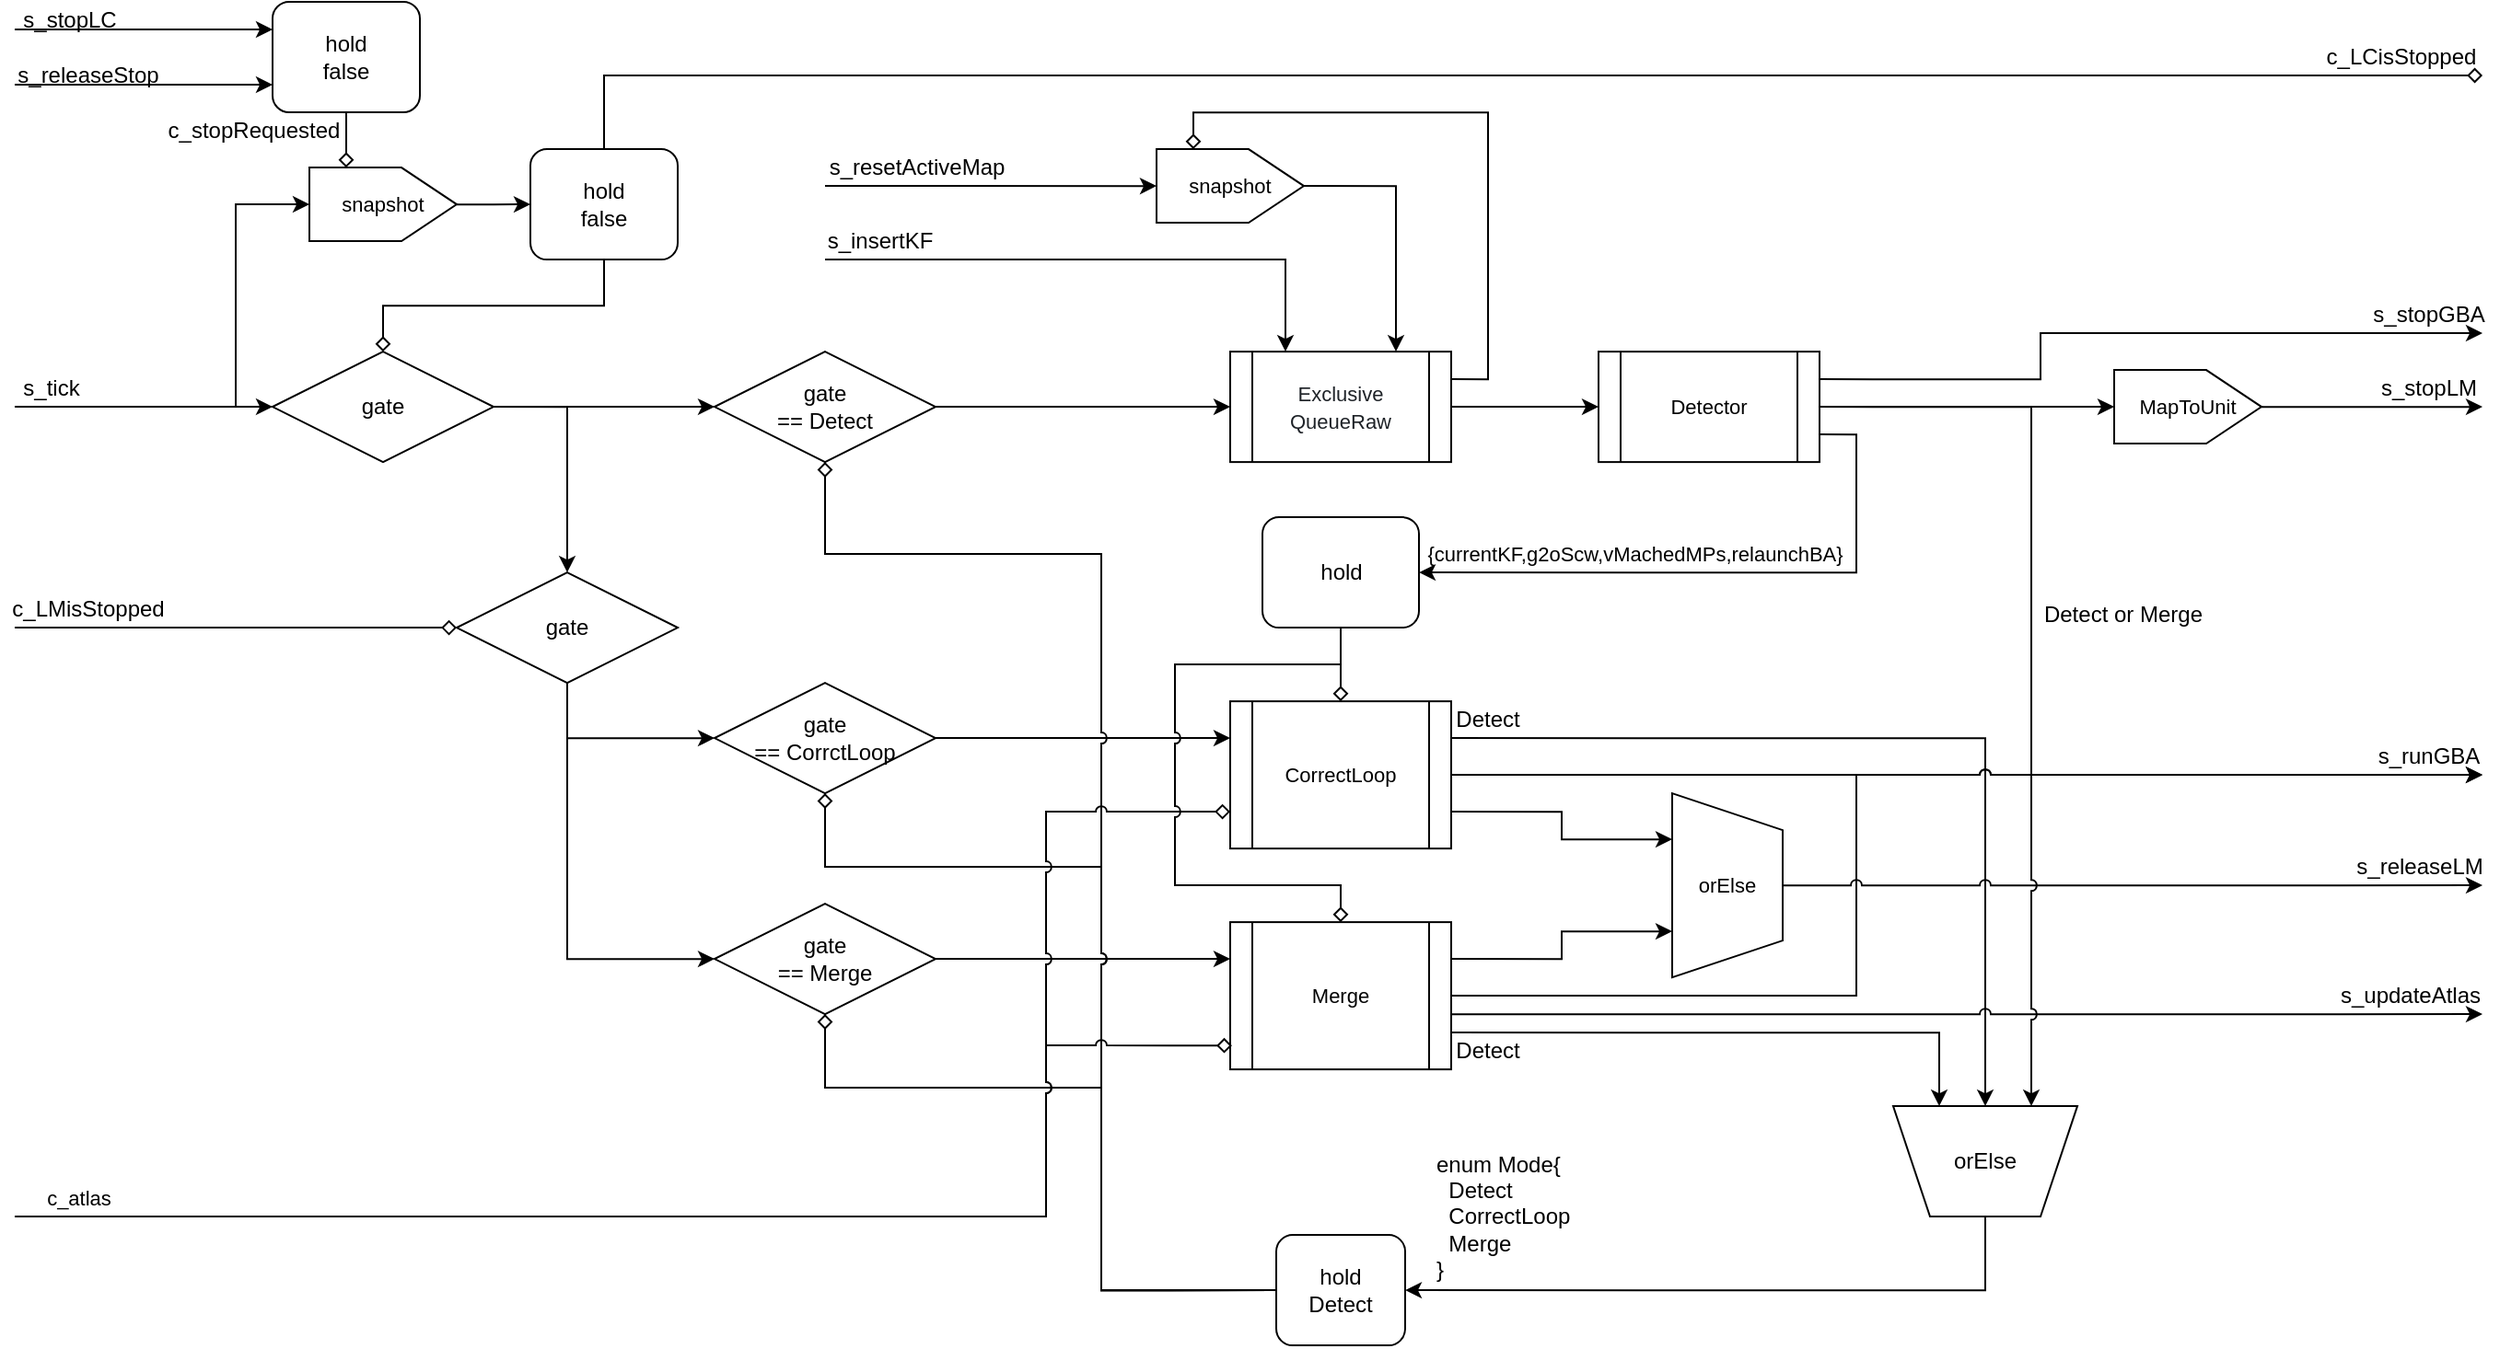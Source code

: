 <mxfile version="24.8.6">
  <diagram name="全体のネットワーク" id="xHMqGJlTEDNHiXD0fzA5">
    <mxGraphModel dx="2261" dy="972" grid="1" gridSize="10" guides="1" tooltips="1" connect="1" arrows="1" fold="1" page="1" pageScale="1" pageWidth="827" pageHeight="1169" math="0" shadow="0">
      <root>
        <mxCell id="0" />
        <mxCell id="1" parent="0" />
        <mxCell id="fvFG1mGHRa03Bo3hyWRf-6" style="edgeStyle=orthogonalEdgeStyle;rounded=0;orthogonalLoop=1;jettySize=auto;html=1;exitX=1;exitY=0.5;exitDx=0;exitDy=0;entryX=0;entryY=0.5;entryDx=0;entryDy=0;jumpStyle=arc;" parent="1" source="fvFG1mGHRa03Bo3hyWRf-1" target="fvFG1mGHRa03Bo3hyWRf-5" edge="1">
          <mxGeometry relative="1" as="geometry" />
        </mxCell>
        <mxCell id="fvFG1mGHRa03Bo3hyWRf-1" value="gate&lt;div&gt;== Detect&lt;/div&gt;" style="rhombus;whiteSpace=wrap;html=1;" parent="1" vertex="1">
          <mxGeometry x="260" y="250.06" width="120" height="60" as="geometry" />
        </mxCell>
        <mxCell id="fvFG1mGHRa03Bo3hyWRf-28" style="edgeStyle=orthogonalEdgeStyle;shape=connector;rounded=0;jumpStyle=arc;orthogonalLoop=1;jettySize=auto;html=1;exitX=1;exitY=0.5;exitDx=0;exitDy=0;entryX=0;entryY=0.25;entryDx=0;entryDy=0;strokeColor=default;align=center;verticalAlign=middle;fontFamily=Helvetica;fontSize=11;fontColor=default;labelBackgroundColor=default;endArrow=classic;" parent="1" source="fvFG1mGHRa03Bo3hyWRf-3" target="fvFG1mGHRa03Bo3hyWRf-27" edge="1">
          <mxGeometry relative="1" as="geometry" />
        </mxCell>
        <mxCell id="fvFG1mGHRa03Bo3hyWRf-3" value="gate&lt;div&gt;== CorrctLoop&lt;/div&gt;" style="rhombus;whiteSpace=wrap;html=1;" parent="1" vertex="1">
          <mxGeometry x="260" y="430.06" width="120" height="60" as="geometry" />
        </mxCell>
        <mxCell id="fvFG1mGHRa03Bo3hyWRf-30" style="edgeStyle=orthogonalEdgeStyle;shape=connector;rounded=0;jumpStyle=arc;orthogonalLoop=1;jettySize=auto;html=1;exitX=1;exitY=0.5;exitDx=0;exitDy=0;strokeColor=default;align=center;verticalAlign=middle;fontFamily=Helvetica;fontSize=11;fontColor=default;labelBackgroundColor=default;endArrow=classic;entryX=0;entryY=0.25;entryDx=0;entryDy=0;" parent="1" source="fvFG1mGHRa03Bo3hyWRf-4" target="fvFG1mGHRa03Bo3hyWRf-29" edge="1">
          <mxGeometry relative="1" as="geometry" />
        </mxCell>
        <mxCell id="fvFG1mGHRa03Bo3hyWRf-4" value="gate&lt;div&gt;== Merge&lt;/div&gt;" style="rhombus;whiteSpace=wrap;html=1;" parent="1" vertex="1">
          <mxGeometry x="260" y="550.06" width="120" height="60" as="geometry" />
        </mxCell>
        <mxCell id="JwWg9hkCiMXsmDigayvF-4" style="edgeStyle=orthogonalEdgeStyle;shape=connector;rounded=0;jumpStyle=arc;orthogonalLoop=1;jettySize=auto;html=1;entryX=0;entryY=0.5;entryDx=0;entryDy=0;strokeColor=default;align=center;verticalAlign=middle;fontFamily=Helvetica;fontSize=11;fontColor=default;labelBackgroundColor=default;endArrow=classic;" parent="1" source="fvFG1mGHRa03Bo3hyWRf-5" target="JwWg9hkCiMXsmDigayvF-3" edge="1">
          <mxGeometry relative="1" as="geometry" />
        </mxCell>
        <mxCell id="wk3plFiXlFY9bkMe6qro-4" style="edgeStyle=orthogonalEdgeStyle;rounded=0;orthogonalLoop=1;jettySize=auto;html=1;exitX=1;exitY=0.25;exitDx=0;exitDy=0;entryX=1;entryY=0.25;entryDx=0;entryDy=0;endArrow=diamond;endFill=0;" edge="1" parent="1" source="fvFG1mGHRa03Bo3hyWRf-5" target="wk3plFiXlFY9bkMe6qro-2">
          <mxGeometry relative="1" as="geometry" />
        </mxCell>
        <mxCell id="fvFG1mGHRa03Bo3hyWRf-5" value="&lt;span style=&quot;color: rgb(31, 35, 40); text-align: start; background-color: rgb(255, 255, 255);&quot;&gt;&lt;font face=&quot;Helvetica&quot; style=&quot;font-size: 11px;&quot;&gt;Exclusive&lt;/font&gt;&lt;/span&gt;&lt;div&gt;&lt;span style=&quot;color: rgb(31, 35, 40); text-align: start; background-color: rgb(255, 255, 255);&quot;&gt;&lt;font face=&quot;Helvetica&quot; style=&quot;font-size: 11px;&quot;&gt;QueueRaw&lt;/font&gt;&lt;/span&gt;&lt;/div&gt;" style="shape=process;whiteSpace=wrap;html=1;backgroundOutline=1;" parent="1" vertex="1">
          <mxGeometry x="540" y="250.06" width="120" height="60" as="geometry" />
        </mxCell>
        <mxCell id="fvFG1mGHRa03Bo3hyWRf-20" style="edgeStyle=orthogonalEdgeStyle;rounded=0;orthogonalLoop=1;jettySize=auto;html=1;exitX=0.5;exitY=1;exitDx=0;exitDy=0;entryX=0;entryY=0.5;entryDx=0;entryDy=0;" parent="1" source="fvFG1mGHRa03Bo3hyWRf-17" target="fvFG1mGHRa03Bo3hyWRf-3" edge="1">
          <mxGeometry relative="1" as="geometry">
            <Array as="points">
              <mxPoint x="180" y="460.06" />
            </Array>
          </mxGeometry>
        </mxCell>
        <mxCell id="fvFG1mGHRa03Bo3hyWRf-22" style="edgeStyle=orthogonalEdgeStyle;rounded=0;orthogonalLoop=1;jettySize=auto;html=1;entryX=0;entryY=0.5;entryDx=0;entryDy=0;" parent="1" source="fvFG1mGHRa03Bo3hyWRf-17" target="fvFG1mGHRa03Bo3hyWRf-4" edge="1">
          <mxGeometry relative="1" as="geometry">
            <mxPoint x="140" y="610.06" as="targetPoint" />
            <Array as="points">
              <mxPoint x="180" y="580.06" />
            </Array>
          </mxGeometry>
        </mxCell>
        <mxCell id="fvFG1mGHRa03Bo3hyWRf-17" value="gate" style="rhombus;whiteSpace=wrap;html=1;" parent="1" vertex="1">
          <mxGeometry x="120" y="370.06" width="120" height="60" as="geometry" />
        </mxCell>
        <mxCell id="fvFG1mGHRa03Bo3hyWRf-23" value="s_tick" style="text;html=1;align=center;verticalAlign=middle;whiteSpace=wrap;rounded=0;" parent="1" vertex="1">
          <mxGeometry x="-120" y="260" width="40" height="20" as="geometry" />
        </mxCell>
        <mxCell id="fvFG1mGHRa03Bo3hyWRf-24" value="" style="endArrow=diamond;html=1;rounded=0;endFill=0;entryX=0;entryY=0.5;entryDx=0;entryDy=0;exitX=0;exitY=1;exitDx=0;exitDy=0;" parent="1" source="fvFG1mGHRa03Bo3hyWRf-26" target="fvFG1mGHRa03Bo3hyWRf-17" edge="1">
          <mxGeometry width="50" height="50" relative="1" as="geometry">
            <mxPoint x="-120" y="420" as="sourcePoint" />
            <mxPoint x="480" y="540" as="targetPoint" />
          </mxGeometry>
        </mxCell>
        <mxCell id="fvFG1mGHRa03Bo3hyWRf-26" value="c_LMisStopped" style="text;html=1;align=center;verticalAlign=middle;whiteSpace=wrap;rounded=0;" parent="1" vertex="1">
          <mxGeometry x="-120" y="380" width="80" height="20" as="geometry" />
        </mxCell>
        <mxCell id="fvFG1mGHRa03Bo3hyWRf-33" style="edgeStyle=orthogonalEdgeStyle;shape=connector;rounded=0;jumpStyle=arc;orthogonalLoop=1;jettySize=auto;html=1;exitX=1;exitY=0.75;exitDx=0;exitDy=0;entryX=0.25;entryY=1;entryDx=0;entryDy=0;strokeColor=default;align=center;verticalAlign=middle;fontFamily=Helvetica;fontSize=11;fontColor=default;labelBackgroundColor=default;endArrow=classic;" parent="1" source="fvFG1mGHRa03Bo3hyWRf-27" target="fvFG1mGHRa03Bo3hyWRf-32" edge="1">
          <mxGeometry relative="1" as="geometry" />
        </mxCell>
        <mxCell id="fvFG1mGHRa03Bo3hyWRf-46" style="edgeStyle=orthogonalEdgeStyle;shape=connector;rounded=0;jumpStyle=arc;orthogonalLoop=1;jettySize=auto;html=1;exitX=1;exitY=0.25;exitDx=0;exitDy=0;strokeColor=default;align=center;verticalAlign=middle;fontFamily=Helvetica;fontSize=11;fontColor=default;labelBackgroundColor=default;endArrow=classic;entryX=0.5;entryY=1;entryDx=0;entryDy=0;" parent="1" source="fvFG1mGHRa03Bo3hyWRf-27" target="fvFG1mGHRa03Bo3hyWRf-47" edge="1">
          <mxGeometry relative="1" as="geometry">
            <mxPoint x="1070" y="480.06" as="targetPoint" />
          </mxGeometry>
        </mxCell>
        <mxCell id="bYkwtoQJ6Og2WwwZiXjv-1" style="edgeStyle=orthogonalEdgeStyle;rounded=0;orthogonalLoop=1;jettySize=auto;html=1;exitX=1;exitY=0.5;exitDx=0;exitDy=0;jumpStyle=arc;" parent="1" source="fvFG1mGHRa03Bo3hyWRf-27" edge="1">
          <mxGeometry relative="1" as="geometry">
            <mxPoint x="1220" y="480.06" as="targetPoint" />
          </mxGeometry>
        </mxCell>
        <mxCell id="fvFG1mGHRa03Bo3hyWRf-27" value="CorrectLoop" style="shape=process;whiteSpace=wrap;html=1;backgroundOutline=1;fontFamily=Helvetica;fontSize=11;fontColor=default;labelBackgroundColor=default;" parent="1" vertex="1">
          <mxGeometry x="540" y="440.06" width="120" height="80" as="geometry" />
        </mxCell>
        <mxCell id="fvFG1mGHRa03Bo3hyWRf-34" style="edgeStyle=orthogonalEdgeStyle;shape=connector;rounded=0;jumpStyle=arc;orthogonalLoop=1;jettySize=auto;html=1;exitX=1;exitY=0.25;exitDx=0;exitDy=0;entryX=0.75;entryY=1;entryDx=0;entryDy=0;strokeColor=default;align=center;verticalAlign=middle;fontFamily=Helvetica;fontSize=11;fontColor=default;labelBackgroundColor=default;endArrow=classic;" parent="1" source="fvFG1mGHRa03Bo3hyWRf-29" target="fvFG1mGHRa03Bo3hyWRf-32" edge="1">
          <mxGeometry relative="1" as="geometry">
            <Array as="points">
              <mxPoint x="720" y="580.06" />
              <mxPoint x="720" y="565.06" />
            </Array>
          </mxGeometry>
        </mxCell>
        <mxCell id="fvFG1mGHRa03Bo3hyWRf-43" style="edgeStyle=orthogonalEdgeStyle;shape=connector;rounded=0;jumpStyle=arc;orthogonalLoop=1;jettySize=auto;html=1;exitX=1;exitY=0.5;exitDx=0;exitDy=0;strokeColor=default;align=center;verticalAlign=middle;fontFamily=Helvetica;fontSize=11;fontColor=default;labelBackgroundColor=default;endArrow=classic;" parent="1" source="fvFG1mGHRa03Bo3hyWRf-29" edge="1">
          <mxGeometry relative="1" as="geometry">
            <mxPoint x="1220" y="610.06" as="targetPoint" />
            <Array as="points">
              <mxPoint x="660" y="610.06" />
            </Array>
          </mxGeometry>
        </mxCell>
        <mxCell id="fvFG1mGHRa03Bo3hyWRf-44" style="edgeStyle=orthogonalEdgeStyle;shape=connector;rounded=0;jumpStyle=arc;orthogonalLoop=1;jettySize=auto;html=1;exitX=1;exitY=0.75;exitDx=0;exitDy=0;strokeColor=default;align=center;verticalAlign=middle;fontFamily=Helvetica;fontSize=11;fontColor=default;labelBackgroundColor=default;endArrow=classic;entryX=0.75;entryY=1;entryDx=0;entryDy=0;" parent="1" source="fvFG1mGHRa03Bo3hyWRf-29" target="fvFG1mGHRa03Bo3hyWRf-47" edge="1">
          <mxGeometry relative="1" as="geometry">
            <mxPoint x="1020" y="620.06" as="targetPoint" />
            <Array as="points">
              <mxPoint x="925" y="620.06" />
            </Array>
          </mxGeometry>
        </mxCell>
        <mxCell id="bYkwtoQJ6Og2WwwZiXjv-2" style="edgeStyle=orthogonalEdgeStyle;rounded=0;orthogonalLoop=1;jettySize=auto;html=1;jumpStyle=arc;" parent="1" edge="1">
          <mxGeometry relative="1" as="geometry">
            <mxPoint x="660" y="610.06" as="sourcePoint" />
            <mxPoint x="1220" y="480" as="targetPoint" />
            <Array as="points">
              <mxPoint x="660" y="600.06" />
              <mxPoint x="880" y="600.06" />
              <mxPoint x="880" y="480.06" />
            </Array>
          </mxGeometry>
        </mxCell>
        <mxCell id="fvFG1mGHRa03Bo3hyWRf-29" value="Merge" style="shape=process;whiteSpace=wrap;html=1;backgroundOutline=1;fontFamily=Helvetica;fontSize=11;fontColor=default;labelBackgroundColor=default;" parent="1" vertex="1">
          <mxGeometry x="540" y="560.06" width="120" height="80" as="geometry" />
        </mxCell>
        <mxCell id="eqGk6jgstS0LqPIVgquJ-10" style="edgeStyle=orthogonalEdgeStyle;rounded=0;orthogonalLoop=1;jettySize=auto;html=1;jumpStyle=arc;" parent="1" source="fvFG1mGHRa03Bo3hyWRf-32" edge="1">
          <mxGeometry relative="1" as="geometry">
            <mxPoint x="1220" y="540.06" as="targetPoint" />
          </mxGeometry>
        </mxCell>
        <mxCell id="fvFG1mGHRa03Bo3hyWRf-32" value="orElse" style="shape=trapezoid;perimeter=trapezoidPerimeter;whiteSpace=wrap;html=1;fixedSize=1;fontFamily=Helvetica;fontSize=11;fontColor=default;labelBackgroundColor=default;direction=south;" parent="1" vertex="1">
          <mxGeometry x="780" y="490.06" width="60" height="100" as="geometry" />
        </mxCell>
        <mxCell id="fvFG1mGHRa03Bo3hyWRf-42" style="edgeStyle=orthogonalEdgeStyle;shape=connector;rounded=0;jumpStyle=arc;orthogonalLoop=1;jettySize=auto;html=1;strokeColor=default;align=center;verticalAlign=middle;fontFamily=Helvetica;fontSize=11;fontColor=default;labelBackgroundColor=default;endArrow=classic;" parent="1" source="fvFG1mGHRa03Bo3hyWRf-37" edge="1">
          <mxGeometry relative="1" as="geometry">
            <mxPoint x="1220" y="280.06" as="targetPoint" />
          </mxGeometry>
        </mxCell>
        <mxCell id="fvFG1mGHRa03Bo3hyWRf-50" style="edgeStyle=orthogonalEdgeStyle;shape=connector;rounded=0;jumpStyle=arc;orthogonalLoop=1;jettySize=auto;html=1;strokeColor=default;align=center;verticalAlign=middle;fontFamily=Helvetica;fontSize=11;fontColor=default;labelBackgroundColor=default;endArrow=classic;exitX=1;exitY=0.25;exitDx=0;exitDy=0;" parent="1" edge="1" source="JwWg9hkCiMXsmDigayvF-3">
          <mxGeometry relative="1" as="geometry">
            <mxPoint x="1220" y="240.06" as="targetPoint" />
            <Array as="points">
              <mxPoint x="980" y="265.06" />
              <mxPoint x="980" y="240.06" />
              <mxPoint x="1220" y="240.06" />
            </Array>
            <mxPoint x="860" y="245.06" as="sourcePoint" />
          </mxGeometry>
        </mxCell>
        <mxCell id="fvFG1mGHRa03Bo3hyWRf-37" value="MapToUnit" style="shape=offPageConnector;whiteSpace=wrap;html=1;fontFamily=Helvetica;fontSize=11;fontColor=default;labelBackgroundColor=default;direction=north;" parent="1" vertex="1">
          <mxGeometry x="1020" y="260.06" width="80" height="40" as="geometry" />
        </mxCell>
        <mxCell id="eqGk6jgstS0LqPIVgquJ-16" style="edgeStyle=orthogonalEdgeStyle;rounded=0;orthogonalLoop=1;jettySize=auto;html=1;entryX=1;entryY=0.5;entryDx=0;entryDy=0;" parent="1" source="fvFG1mGHRa03Bo3hyWRf-47" target="eqGk6jgstS0LqPIVgquJ-13" edge="1">
          <mxGeometry relative="1" as="geometry">
            <mxPoint x="660" y="700.06" as="targetPoint" />
            <Array as="points">
              <mxPoint x="950" y="760.06" />
            </Array>
          </mxGeometry>
        </mxCell>
        <mxCell id="fvFG1mGHRa03Bo3hyWRf-47" value="orElse" style="shape=trapezoid;perimeter=trapezoidPerimeter;whiteSpace=wrap;html=1;fixedSize=1;direction=west;" parent="1" vertex="1">
          <mxGeometry x="900" y="660.06" width="100" height="60" as="geometry" />
        </mxCell>
        <mxCell id="eqGk6jgstS0LqPIVgquJ-1" value="s_stopLM" style="text;html=1;align=center;verticalAlign=middle;whiteSpace=wrap;rounded=0;" parent="1" vertex="1">
          <mxGeometry x="1161" y="260.06" width="60" height="20" as="geometry" />
        </mxCell>
        <mxCell id="eqGk6jgstS0LqPIVgquJ-2" value="s_stopGBA" style="text;html=1;align=center;verticalAlign=middle;whiteSpace=wrap;rounded=0;" parent="1" vertex="1">
          <mxGeometry x="1161" y="220.06" width="60" height="20" as="geometry" />
        </mxCell>
        <mxCell id="eqGk6jgstS0LqPIVgquJ-3" value="s_releaseLM" style="text;html=1;align=center;verticalAlign=middle;whiteSpace=wrap;rounded=0;" parent="1" vertex="1">
          <mxGeometry x="1151" y="520.06" width="70" height="20" as="geometry" />
        </mxCell>
        <mxCell id="eqGk6jgstS0LqPIVgquJ-4" value="s_updateAtlas" style="text;html=1;align=center;verticalAlign=middle;whiteSpace=wrap;rounded=0;" parent="1" vertex="1">
          <mxGeometry x="1141" y="592.56" width="80" height="15" as="geometry" />
        </mxCell>
        <mxCell id="eqGk6jgstS0LqPIVgquJ-7" value="s_runGBA" style="text;html=1;align=center;verticalAlign=middle;whiteSpace=wrap;rounded=0;" parent="1" vertex="1">
          <mxGeometry x="1161" y="460.06" width="60" height="20" as="geometry" />
        </mxCell>
        <mxCell id="eqGk6jgstS0LqPIVgquJ-18" style="edgeStyle=orthogonalEdgeStyle;rounded=0;orthogonalLoop=1;jettySize=auto;html=1;exitX=0;exitY=0.5;exitDx=0;exitDy=0;endArrow=diamond;endFill=0;jumpStyle=arc;" parent="1" source="eqGk6jgstS0LqPIVgquJ-13" target="fvFG1mGHRa03Bo3hyWRf-1" edge="1">
          <mxGeometry relative="1" as="geometry">
            <Array as="points">
              <mxPoint x="470" y="760" />
              <mxPoint x="470" y="360" />
              <mxPoint x="320" y="360" />
            </Array>
          </mxGeometry>
        </mxCell>
        <mxCell id="eqGk6jgstS0LqPIVgquJ-19" style="edgeStyle=orthogonalEdgeStyle;rounded=0;orthogonalLoop=1;jettySize=auto;html=1;exitX=0;exitY=0.5;exitDx=0;exitDy=0;entryX=0.5;entryY=1;entryDx=0;entryDy=0;jumpStyle=arc;endArrow=diamond;endFill=0;" parent="1" source="eqGk6jgstS0LqPIVgquJ-13" target="fvFG1mGHRa03Bo3hyWRf-3" edge="1">
          <mxGeometry relative="1" as="geometry">
            <Array as="points">
              <mxPoint x="470" y="760" />
              <mxPoint x="470" y="530" />
              <mxPoint x="320" y="530" />
            </Array>
          </mxGeometry>
        </mxCell>
        <mxCell id="eqGk6jgstS0LqPIVgquJ-20" style="edgeStyle=orthogonalEdgeStyle;rounded=0;orthogonalLoop=1;jettySize=auto;html=1;exitX=0;exitY=0.5;exitDx=0;exitDy=0;entryX=0.5;entryY=1;entryDx=0;entryDy=0;endArrow=diamond;endFill=0;jumpStyle=arc;" parent="1" source="eqGk6jgstS0LqPIVgquJ-13" target="fvFG1mGHRa03Bo3hyWRf-4" edge="1">
          <mxGeometry relative="1" as="geometry">
            <Array as="points">
              <mxPoint x="470" y="760" />
              <mxPoint x="470" y="650" />
              <mxPoint x="320" y="650" />
            </Array>
          </mxGeometry>
        </mxCell>
        <mxCell id="eqGk6jgstS0LqPIVgquJ-13" value="hold&lt;div&gt;Detect&lt;/div&gt;" style="rounded=1;whiteSpace=wrap;html=1;" parent="1" vertex="1">
          <mxGeometry x="565" y="730.06" width="70" height="60" as="geometry" />
        </mxCell>
        <mxCell id="eqGk6jgstS0LqPIVgquJ-14" value="Detect" style="text;html=1;align=center;verticalAlign=middle;whiteSpace=wrap;rounded=0;" parent="1" vertex="1">
          <mxGeometry x="660" y="620.06" width="40" height="20" as="geometry" />
        </mxCell>
        <mxCell id="eqGk6jgstS0LqPIVgquJ-15" value="Detect" style="text;html=1;align=center;verticalAlign=middle;whiteSpace=wrap;rounded=0;" parent="1" vertex="1">
          <mxGeometry x="660" y="440.06" width="40" height="20" as="geometry" />
        </mxCell>
        <mxCell id="eqGk6jgstS0LqPIVgquJ-17" value="enum Mode{&lt;div&gt;&amp;nbsp; Detect&lt;/div&gt;&lt;div&gt;&amp;nbsp; CorrectLoop&lt;/div&gt;&lt;div&gt;&amp;nbsp; Merge&lt;/div&gt;&lt;div&gt;}&lt;/div&gt;" style="text;html=1;align=left;verticalAlign=middle;whiteSpace=wrap;rounded=0;" parent="1" vertex="1">
          <mxGeometry x="650" y="680.06" width="90" height="80" as="geometry" />
        </mxCell>
        <mxCell id="eqGk6jgstS0LqPIVgquJ-22" value="" style="endArrow=classic;html=1;rounded=0;entryX=0.25;entryY=0;entryDx=0;entryDy=0;exitX=0;exitY=1;exitDx=0;exitDy=0;" parent="1" source="eqGk6jgstS0LqPIVgquJ-23" target="fvFG1mGHRa03Bo3hyWRf-5" edge="1">
          <mxGeometry width="50" height="50" relative="1" as="geometry">
            <mxPoint x="-160" y="200" as="sourcePoint" />
            <mxPoint x="520" y="440" as="targetPoint" />
            <Array as="points">
              <mxPoint x="570" y="200" />
            </Array>
          </mxGeometry>
        </mxCell>
        <mxCell id="eqGk6jgstS0LqPIVgquJ-23" value="s_insertKF" style="text;html=1;align=center;verticalAlign=middle;whiteSpace=wrap;rounded=0;" parent="1" vertex="1">
          <mxGeometry x="320" y="180.06" width="60" height="20" as="geometry" />
        </mxCell>
        <mxCell id="eqGk6jgstS0LqPIVgquJ-24" value="s_resetActiveMap" style="text;html=1;align=center;verticalAlign=middle;whiteSpace=wrap;rounded=0;" parent="1" vertex="1">
          <mxGeometry x="320" y="140.06" width="100" height="20" as="geometry" />
        </mxCell>
        <mxCell id="eqGk6jgstS0LqPIVgquJ-28" value="" style="endArrow=diamond;html=1;rounded=0;strokeColor=default;align=center;verticalAlign=middle;fontFamily=Helvetica;fontSize=11;fontColor=default;labelBackgroundColor=default;jumpStyle=arc;entryX=0;entryY=0.75;entryDx=0;entryDy=0;endFill=0;" parent="1" target="fvFG1mGHRa03Bo3hyWRf-27" edge="1">
          <mxGeometry width="50" height="50" relative="1" as="geometry">
            <mxPoint x="-120" y="720" as="sourcePoint" />
            <mxPoint x="520" y="440" as="targetPoint" />
            <Array as="points">
              <mxPoint x="440" y="720" />
              <mxPoint x="440" y="500" />
            </Array>
          </mxGeometry>
        </mxCell>
        <mxCell id="eqGk6jgstS0LqPIVgquJ-29" value="" style="endArrow=diamond;html=1;rounded=0;strokeColor=default;align=center;verticalAlign=middle;fontFamily=Helvetica;fontSize=11;fontColor=default;labelBackgroundColor=default;jumpStyle=arc;entryX=0.008;entryY=0.838;entryDx=0;entryDy=0;endFill=0;entryPerimeter=0;" parent="1" target="fvFG1mGHRa03Bo3hyWRf-29" edge="1">
          <mxGeometry width="50" height="50" relative="1" as="geometry">
            <mxPoint x="-120" y="720" as="sourcePoint" />
            <mxPoint x="400" y="500" as="targetPoint" />
            <Array as="points">
              <mxPoint x="440" y="720" />
              <mxPoint x="440" y="627" />
            </Array>
          </mxGeometry>
        </mxCell>
        <mxCell id="eqGk6jgstS0LqPIVgquJ-30" value="c_atlas" style="text;html=1;align=center;verticalAlign=middle;whiteSpace=wrap;rounded=0;fontFamily=Helvetica;fontSize=11;fontColor=default;labelBackgroundColor=default;" parent="1" vertex="1">
          <mxGeometry x="-120" y="700" width="70" height="20" as="geometry" />
        </mxCell>
        <mxCell id="eqGk6jgstS0LqPIVgquJ-41" style="edgeStyle=none;shape=connector;rounded=0;jumpStyle=arc;orthogonalLoop=1;jettySize=auto;html=1;exitX=0.5;exitY=1;exitDx=0;exitDy=0;entryX=0.5;entryY=0;entryDx=0;entryDy=0;strokeColor=default;align=center;verticalAlign=middle;fontFamily=Helvetica;fontSize=11;fontColor=default;labelBackgroundColor=default;endArrow=diamond;endFill=0;" parent="1" source="eqGk6jgstS0LqPIVgquJ-40" target="fvFG1mGHRa03Bo3hyWRf-27" edge="1">
          <mxGeometry relative="1" as="geometry" />
        </mxCell>
        <mxCell id="eqGk6jgstS0LqPIVgquJ-42" style="edgeStyle=none;shape=connector;rounded=0;jumpStyle=arc;orthogonalLoop=1;jettySize=auto;html=1;exitX=0.5;exitY=1;exitDx=0;exitDy=0;entryX=0.5;entryY=0;entryDx=0;entryDy=0;strokeColor=default;align=center;verticalAlign=middle;fontFamily=Helvetica;fontSize=11;fontColor=default;labelBackgroundColor=default;endArrow=diamond;endFill=0;" parent="1" source="eqGk6jgstS0LqPIVgquJ-40" target="fvFG1mGHRa03Bo3hyWRf-29" edge="1">
          <mxGeometry relative="1" as="geometry">
            <Array as="points">
              <mxPoint x="600" y="420.06" />
              <mxPoint x="510" y="420.06" />
              <mxPoint x="510" y="540.06" />
              <mxPoint x="600" y="540.06" />
            </Array>
          </mxGeometry>
        </mxCell>
        <mxCell id="eqGk6jgstS0LqPIVgquJ-40" value="hold" style="rounded=1;whiteSpace=wrap;html=1;" parent="1" vertex="1">
          <mxGeometry x="557.5" y="340.06" width="85" height="60" as="geometry" />
        </mxCell>
        <mxCell id="eqGk6jgstS0LqPIVgquJ-45" value="{currentKF,g2oScw,vMachedMPs,relaunchBA}" style="text;html=1;align=center;verticalAlign=middle;whiteSpace=wrap;rounded=0;fontFamily=Helvetica;fontSize=11;fontColor=default;labelBackgroundColor=default;" parent="1" vertex="1">
          <mxGeometry x="670" y="350.06" width="180" height="20" as="geometry" />
        </mxCell>
        <mxCell id="JwWg9hkCiMXsmDigayvF-2" value="" style="endArrow=classic;html=1;rounded=0;strokeColor=default;align=center;verticalAlign=middle;fontFamily=Helvetica;fontSize=11;fontColor=default;labelBackgroundColor=default;edgeStyle=orthogonalEdgeStyle;jumpStyle=arc;entryX=0.5;entryY=0;entryDx=0;entryDy=0;" parent="1" target="wk3plFiXlFY9bkMe6qro-2" edge="1">
          <mxGeometry width="50" height="50" relative="1" as="geometry">
            <mxPoint x="320" y="160" as="sourcePoint" />
            <mxPoint x="360" y="160" as="targetPoint" />
          </mxGeometry>
        </mxCell>
        <mxCell id="JwWg9hkCiMXsmDigayvF-5" style="edgeStyle=orthogonalEdgeStyle;shape=connector;rounded=0;jumpStyle=arc;orthogonalLoop=1;jettySize=auto;html=1;exitX=1;exitY=0.5;exitDx=0;exitDy=0;entryX=0.25;entryY=1;entryDx=0;entryDy=0;strokeColor=default;align=center;verticalAlign=middle;fontFamily=Helvetica;fontSize=11;fontColor=default;labelBackgroundColor=default;endArrow=classic;" parent="1" source="JwWg9hkCiMXsmDigayvF-3" target="fvFG1mGHRa03Bo3hyWRf-47" edge="1">
          <mxGeometry relative="1" as="geometry" />
        </mxCell>
        <mxCell id="JwWg9hkCiMXsmDigayvF-7" style="edgeStyle=orthogonalEdgeStyle;shape=connector;rounded=0;jumpStyle=arc;orthogonalLoop=1;jettySize=auto;html=1;exitX=1;exitY=0.75;exitDx=0;exitDy=0;entryX=1;entryY=0.5;entryDx=0;entryDy=0;strokeColor=default;align=center;verticalAlign=middle;fontFamily=Helvetica;fontSize=11;fontColor=default;labelBackgroundColor=default;endArrow=classic;" parent="1" source="JwWg9hkCiMXsmDigayvF-3" target="eqGk6jgstS0LqPIVgquJ-40" edge="1">
          <mxGeometry relative="1" as="geometry" />
        </mxCell>
        <mxCell id="bYkwtoQJ6Og2WwwZiXjv-3" style="edgeStyle=orthogonalEdgeStyle;rounded=0;orthogonalLoop=1;jettySize=auto;html=1;entryX=0.5;entryY=0;entryDx=0;entryDy=0;jumpStyle=arc;" parent="1" source="JwWg9hkCiMXsmDigayvF-3" target="fvFG1mGHRa03Bo3hyWRf-37" edge="1">
          <mxGeometry relative="1" as="geometry" />
        </mxCell>
        <mxCell id="JwWg9hkCiMXsmDigayvF-3" value="Detector" style="shape=process;whiteSpace=wrap;html=1;backgroundOutline=1;fontFamily=Helvetica;fontSize=11;fontColor=default;labelBackgroundColor=default;" parent="1" vertex="1">
          <mxGeometry x="740" y="250.06" width="120" height="60" as="geometry" />
        </mxCell>
        <mxCell id="wk3plFiXlFY9bkMe6qro-3" style="edgeStyle=orthogonalEdgeStyle;rounded=0;orthogonalLoop=1;jettySize=auto;html=1;entryX=0.75;entryY=0;entryDx=0;entryDy=0;exitX=0.5;exitY=1;exitDx=0;exitDy=0;" edge="1" parent="1" source="wk3plFiXlFY9bkMe6qro-2" target="fvFG1mGHRa03Bo3hyWRf-5">
          <mxGeometry relative="1" as="geometry" />
        </mxCell>
        <mxCell id="wk3plFiXlFY9bkMe6qro-2" value="snapshot" style="shape=offPageConnector;whiteSpace=wrap;html=1;fontFamily=Helvetica;fontSize=11;fontColor=default;labelBackgroundColor=default;direction=north;" vertex="1" parent="1">
          <mxGeometry x="500" y="140.06" width="80" height="40" as="geometry" />
        </mxCell>
        <mxCell id="wk3plFiXlFY9bkMe6qro-39" style="edgeStyle=orthogonalEdgeStyle;rounded=0;orthogonalLoop=1;jettySize=auto;html=1;exitX=0.5;exitY=1;exitDx=0;exitDy=0;entryX=1;entryY=0.25;entryDx=0;entryDy=0;endArrow=diamond;endFill=0;" edge="1" parent="1" source="wk3plFiXlFY9bkMe6qro-8" target="wk3plFiXlFY9bkMe6qro-27">
          <mxGeometry relative="1" as="geometry" />
        </mxCell>
        <mxCell id="wk3plFiXlFY9bkMe6qro-8" value="hold&lt;div&gt;false&lt;/div&gt;" style="rounded=1;whiteSpace=wrap;html=1;" vertex="1" parent="1">
          <mxGeometry x="20" y="60" width="80" height="60" as="geometry" />
        </mxCell>
        <mxCell id="wk3plFiXlFY9bkMe6qro-15" value="s_stopLC" style="text;html=1;align=center;verticalAlign=middle;whiteSpace=wrap;rounded=0;" vertex="1" parent="1">
          <mxGeometry x="-120" y="60" width="60" height="20" as="geometry" />
        </mxCell>
        <mxCell id="wk3plFiXlFY9bkMe6qro-16" value="s_releaseStop" style="text;html=1;align=center;verticalAlign=middle;whiteSpace=wrap;rounded=0;" vertex="1" parent="1">
          <mxGeometry x="-120" y="90" width="80" height="20" as="geometry" />
        </mxCell>
        <mxCell id="wk3plFiXlFY9bkMe6qro-37" style="edgeStyle=orthogonalEdgeStyle;rounded=0;orthogonalLoop=1;jettySize=auto;html=1;exitX=0.5;exitY=1;exitDx=0;exitDy=0;entryX=0.5;entryY=0;entryDx=0;entryDy=0;endArrow=diamond;endFill=0;" edge="1" parent="1" source="wk3plFiXlFY9bkMe6qro-24" target="wk3plFiXlFY9bkMe6qro-31">
          <mxGeometry relative="1" as="geometry" />
        </mxCell>
        <mxCell id="wk3plFiXlFY9bkMe6qro-42" style="edgeStyle=orthogonalEdgeStyle;rounded=0;orthogonalLoop=1;jettySize=auto;html=1;exitX=0.5;exitY=0;exitDx=0;exitDy=0;endArrow=diamond;endFill=0;" edge="1" parent="1" source="wk3plFiXlFY9bkMe6qro-24">
          <mxGeometry relative="1" as="geometry">
            <mxPoint x="1220" y="100.0" as="targetPoint" />
            <Array as="points">
              <mxPoint x="200" y="100" />
            </Array>
          </mxGeometry>
        </mxCell>
        <mxCell id="wk3plFiXlFY9bkMe6qro-24" value="hold&lt;div&gt;false&lt;/div&gt;" style="rounded=1;whiteSpace=wrap;html=1;" vertex="1" parent="1">
          <mxGeometry x="160" y="140" width="80" height="60.06" as="geometry" />
        </mxCell>
        <mxCell id="wk3plFiXlFY9bkMe6qro-29" style="edgeStyle=orthogonalEdgeStyle;rounded=0;orthogonalLoop=1;jettySize=auto;html=1;entryX=0;entryY=0.5;entryDx=0;entryDy=0;" edge="1" parent="1" source="wk3plFiXlFY9bkMe6qro-27" target="wk3plFiXlFY9bkMe6qro-24">
          <mxGeometry relative="1" as="geometry" />
        </mxCell>
        <mxCell id="wk3plFiXlFY9bkMe6qro-27" value="snapshot" style="shape=offPageConnector;whiteSpace=wrap;html=1;fontFamily=Helvetica;fontSize=11;fontColor=default;labelBackgroundColor=default;direction=north;" vertex="1" parent="1">
          <mxGeometry x="40" y="150.06" width="80" height="40" as="geometry" />
        </mxCell>
        <mxCell id="wk3plFiXlFY9bkMe6qro-28" value="" style="endArrow=classic;html=1;rounded=0;exitX=0;exitY=1;exitDx=0;exitDy=0;entryX=0.5;entryY=0;entryDx=0;entryDy=0;jumpStyle=arc;" edge="1" parent="1" source="fvFG1mGHRa03Bo3hyWRf-23" target="wk3plFiXlFY9bkMe6qro-27">
          <mxGeometry width="50" height="50" relative="1" as="geometry">
            <mxPoint x="350" y="300" as="sourcePoint" />
            <mxPoint x="400" y="250" as="targetPoint" />
            <Array as="points">
              <mxPoint y="280" />
              <mxPoint y="170" />
            </Array>
          </mxGeometry>
        </mxCell>
        <mxCell id="wk3plFiXlFY9bkMe6qro-32" style="edgeStyle=orthogonalEdgeStyle;rounded=0;orthogonalLoop=1;jettySize=auto;html=1;entryX=0;entryY=0.5;entryDx=0;entryDy=0;" edge="1" parent="1" source="wk3plFiXlFY9bkMe6qro-31" target="fvFG1mGHRa03Bo3hyWRf-1">
          <mxGeometry relative="1" as="geometry" />
        </mxCell>
        <mxCell id="wk3plFiXlFY9bkMe6qro-33" style="edgeStyle=orthogonalEdgeStyle;rounded=0;orthogonalLoop=1;jettySize=auto;html=1;entryX=0.5;entryY=0;entryDx=0;entryDy=0;exitX=1;exitY=0.5;exitDx=0;exitDy=0;" edge="1" parent="1" source="wk3plFiXlFY9bkMe6qro-31" target="fvFG1mGHRa03Bo3hyWRf-17">
          <mxGeometry relative="1" as="geometry" />
        </mxCell>
        <mxCell id="wk3plFiXlFY9bkMe6qro-31" value="gate" style="rhombus;whiteSpace=wrap;html=1;" vertex="1" parent="1">
          <mxGeometry x="20" y="250.06" width="120" height="60" as="geometry" />
        </mxCell>
        <mxCell id="wk3plFiXlFY9bkMe6qro-34" value="" style="endArrow=classic;html=1;rounded=0;exitX=0;exitY=1;exitDx=0;exitDy=0;entryX=0;entryY=0.5;entryDx=0;entryDy=0;" edge="1" parent="1" source="fvFG1mGHRa03Bo3hyWRf-23" target="wk3plFiXlFY9bkMe6qro-31">
          <mxGeometry width="50" height="50" relative="1" as="geometry">
            <mxPoint x="350" y="290" as="sourcePoint" />
            <mxPoint x="400" y="240" as="targetPoint" />
          </mxGeometry>
        </mxCell>
        <mxCell id="wk3plFiXlFY9bkMe6qro-40" value="" style="endArrow=classic;html=1;rounded=0;entryX=0;entryY=0.75;entryDx=0;entryDy=0;" edge="1" parent="1" target="wk3plFiXlFY9bkMe6qro-8">
          <mxGeometry width="50" height="50" relative="1" as="geometry">
            <mxPoint x="-120" y="105" as="sourcePoint" />
            <mxPoint x="400" y="250" as="targetPoint" />
          </mxGeometry>
        </mxCell>
        <mxCell id="wk3plFiXlFY9bkMe6qro-41" value="" style="endArrow=classic;html=1;rounded=0;entryX=0;entryY=0.25;entryDx=0;entryDy=0;" edge="1" parent="1" target="wk3plFiXlFY9bkMe6qro-8">
          <mxGeometry width="50" height="50" relative="1" as="geometry">
            <mxPoint x="-120" y="75" as="sourcePoint" />
            <mxPoint x="400" y="250" as="targetPoint" />
          </mxGeometry>
        </mxCell>
        <mxCell id="wk3plFiXlFY9bkMe6qro-43" value="c_LCisStopped" style="text;html=1;align=center;verticalAlign=middle;whiteSpace=wrap;rounded=0;" vertex="1" parent="1">
          <mxGeometry x="1131" y="80" width="90" height="20" as="geometry" />
        </mxCell>
        <mxCell id="wk3plFiXlFY9bkMe6qro-44" value="c_stopRequested" style="text;html=1;align=center;verticalAlign=middle;whiteSpace=wrap;rounded=0;" vertex="1" parent="1">
          <mxGeometry x="-40" y="120" width="100" height="20" as="geometry" />
        </mxCell>
        <mxCell id="wk3plFiXlFY9bkMe6qro-45" value="Detect or Merge" style="text;html=1;align=center;verticalAlign=middle;whiteSpace=wrap;rounded=0;" vertex="1" parent="1">
          <mxGeometry x="970" y="385.12" width="110" height="14.94" as="geometry" />
        </mxCell>
      </root>
    </mxGraphModel>
  </diagram>
</mxfile>
